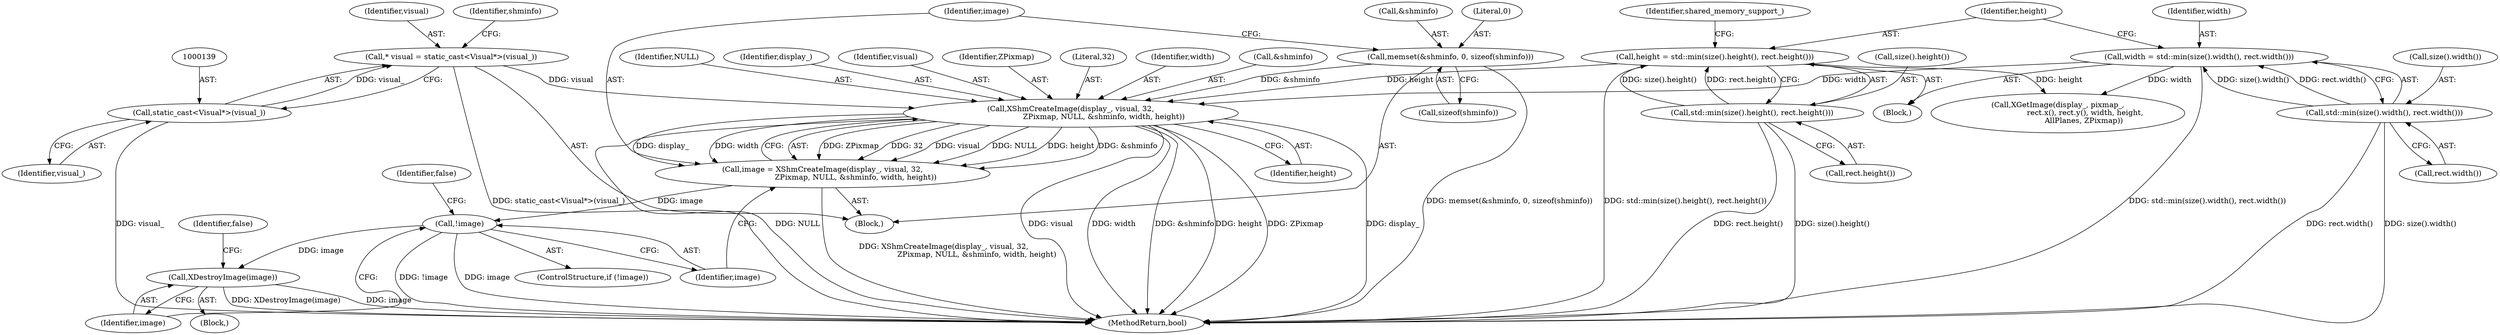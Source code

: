 digraph "0_Chrome_0bd1a6ddb5fb23dfea3e72d60e5e8df4cf5826bc@pointer" {
"1000149" [label="(Call,XShmCreateImage(display_, visual, 32,\n                            ZPixmap, NULL, &shminfo, width, height))"];
"1000136" [label="(Call,* visual = static_cast<Visual*>(visual_))"];
"1000138" [label="(Call,static_cast<Visual*>(visual_))"];
"1000141" [label="(Call,memset(&shminfo, 0, sizeof(shminfo)))"];
"1000117" [label="(Call,width = std::min(size().width(), rect.width()))"];
"1000119" [label="(Call,std::min(size().width(), rect.width()))"];
"1000123" [label="(Call,height = std::min(size().height(), rect.height()))"];
"1000125" [label="(Call,std::min(size().height(), rect.height()))"];
"1000147" [label="(Call,image = XShmCreateImage(display_, visual, 32,\n                            ZPixmap, NULL, &shminfo, width, height))"];
"1000160" [label="(Call,!image)"];
"1000166" [label="(Call,XDestroyImage(image))"];
"1000150" [label="(Identifier,display_)"];
"1000120" [label="(Call,size().width())"];
"1000137" [label="(Identifier,visual)"];
"1000124" [label="(Identifier,height)"];
"1000149" [label="(Call,XShmCreateImage(display_, visual, 32,\n                            ZPixmap, NULL, &shminfo, width, height))"];
"1000141" [label="(Call,memset(&shminfo, 0, sizeof(shminfo)))"];
"1000121" [label="(Call,rect.width())"];
"1000151" [label="(Identifier,visual)"];
"1000126" [label="(Call,size().height())"];
"1000147" [label="(Call,image = XShmCreateImage(display_, visual, 32,\n                            ZPixmap, NULL, &shminfo, width, height))"];
"1000153" [label="(Identifier,ZPixmap)"];
"1000160" [label="(Call,!image)"];
"1000167" [label="(Identifier,image)"];
"1000165" [label="(Block,)"];
"1000164" [label="(Identifier,false)"];
"1000152" [label="(Literal,32)"];
"1000127" [label="(Call,rect.height())"];
"1000118" [label="(Identifier,width)"];
"1000119" [label="(Call,std::min(size().width(), rect.width()))"];
"1000157" [label="(Identifier,width)"];
"1000125" [label="(Call,std::min(size().height(), rect.height()))"];
"1000159" [label="(ControlStructure,if (!image))"];
"1000161" [label="(Identifier,image)"];
"1000143" [label="(Identifier,shminfo)"];
"1000136" [label="(Call,* visual = static_cast<Visual*>(visual_))"];
"1000132" [label="(Identifier,shared_memory_support_)"];
"1000166" [label="(Call,XDestroyImage(image))"];
"1000104" [label="(Block,)"];
"1000378" [label="(MethodReturn,bool)"];
"1000148" [label="(Identifier,image)"];
"1000123" [label="(Call,height = std::min(size().height(), rect.height()))"];
"1000155" [label="(Call,&shminfo)"];
"1000158" [label="(Identifier,height)"];
"1000263" [label="(Call,XGetImage(display_, pixmap_,\n                       rect.x(), rect.y(), width, height,\n                      AllPlanes, ZPixmap))"];
"1000138" [label="(Call,static_cast<Visual*>(visual_))"];
"1000134" [label="(Block,)"];
"1000145" [label="(Call,sizeof(shminfo))"];
"1000154" [label="(Identifier,NULL)"];
"1000140" [label="(Identifier,visual_)"];
"1000169" [label="(Identifier,false)"];
"1000142" [label="(Call,&shminfo)"];
"1000117" [label="(Call,width = std::min(size().width(), rect.width()))"];
"1000144" [label="(Literal,0)"];
"1000149" -> "1000147"  [label="AST: "];
"1000149" -> "1000158"  [label="CFG: "];
"1000150" -> "1000149"  [label="AST: "];
"1000151" -> "1000149"  [label="AST: "];
"1000152" -> "1000149"  [label="AST: "];
"1000153" -> "1000149"  [label="AST: "];
"1000154" -> "1000149"  [label="AST: "];
"1000155" -> "1000149"  [label="AST: "];
"1000157" -> "1000149"  [label="AST: "];
"1000158" -> "1000149"  [label="AST: "];
"1000147" -> "1000149"  [label="CFG: "];
"1000149" -> "1000378"  [label="DDG: NULL"];
"1000149" -> "1000378"  [label="DDG: visual"];
"1000149" -> "1000378"  [label="DDG: width"];
"1000149" -> "1000378"  [label="DDG: &shminfo"];
"1000149" -> "1000378"  [label="DDG: height"];
"1000149" -> "1000378"  [label="DDG: ZPixmap"];
"1000149" -> "1000378"  [label="DDG: display_"];
"1000149" -> "1000147"  [label="DDG: ZPixmap"];
"1000149" -> "1000147"  [label="DDG: 32"];
"1000149" -> "1000147"  [label="DDG: visual"];
"1000149" -> "1000147"  [label="DDG: NULL"];
"1000149" -> "1000147"  [label="DDG: height"];
"1000149" -> "1000147"  [label="DDG: &shminfo"];
"1000149" -> "1000147"  [label="DDG: display_"];
"1000149" -> "1000147"  [label="DDG: width"];
"1000136" -> "1000149"  [label="DDG: visual"];
"1000141" -> "1000149"  [label="DDG: &shminfo"];
"1000117" -> "1000149"  [label="DDG: width"];
"1000123" -> "1000149"  [label="DDG: height"];
"1000136" -> "1000134"  [label="AST: "];
"1000136" -> "1000138"  [label="CFG: "];
"1000137" -> "1000136"  [label="AST: "];
"1000138" -> "1000136"  [label="AST: "];
"1000143" -> "1000136"  [label="CFG: "];
"1000136" -> "1000378"  [label="DDG: static_cast<Visual*>(visual_)"];
"1000138" -> "1000136"  [label="DDG: visual_"];
"1000138" -> "1000140"  [label="CFG: "];
"1000139" -> "1000138"  [label="AST: "];
"1000140" -> "1000138"  [label="AST: "];
"1000138" -> "1000378"  [label="DDG: visual_"];
"1000141" -> "1000134"  [label="AST: "];
"1000141" -> "1000145"  [label="CFG: "];
"1000142" -> "1000141"  [label="AST: "];
"1000144" -> "1000141"  [label="AST: "];
"1000145" -> "1000141"  [label="AST: "];
"1000148" -> "1000141"  [label="CFG: "];
"1000141" -> "1000378"  [label="DDG: memset(&shminfo, 0, sizeof(shminfo))"];
"1000117" -> "1000104"  [label="AST: "];
"1000117" -> "1000119"  [label="CFG: "];
"1000118" -> "1000117"  [label="AST: "];
"1000119" -> "1000117"  [label="AST: "];
"1000124" -> "1000117"  [label="CFG: "];
"1000117" -> "1000378"  [label="DDG: std::min(size().width(), rect.width())"];
"1000119" -> "1000117"  [label="DDG: size().width()"];
"1000119" -> "1000117"  [label="DDG: rect.width()"];
"1000117" -> "1000263"  [label="DDG: width"];
"1000119" -> "1000121"  [label="CFG: "];
"1000120" -> "1000119"  [label="AST: "];
"1000121" -> "1000119"  [label="AST: "];
"1000119" -> "1000378"  [label="DDG: rect.width()"];
"1000119" -> "1000378"  [label="DDG: size().width()"];
"1000123" -> "1000104"  [label="AST: "];
"1000123" -> "1000125"  [label="CFG: "];
"1000124" -> "1000123"  [label="AST: "];
"1000125" -> "1000123"  [label="AST: "];
"1000132" -> "1000123"  [label="CFG: "];
"1000123" -> "1000378"  [label="DDG: std::min(size().height(), rect.height())"];
"1000125" -> "1000123"  [label="DDG: size().height()"];
"1000125" -> "1000123"  [label="DDG: rect.height()"];
"1000123" -> "1000263"  [label="DDG: height"];
"1000125" -> "1000127"  [label="CFG: "];
"1000126" -> "1000125"  [label="AST: "];
"1000127" -> "1000125"  [label="AST: "];
"1000125" -> "1000378"  [label="DDG: size().height()"];
"1000125" -> "1000378"  [label="DDG: rect.height()"];
"1000147" -> "1000134"  [label="AST: "];
"1000148" -> "1000147"  [label="AST: "];
"1000161" -> "1000147"  [label="CFG: "];
"1000147" -> "1000378"  [label="DDG: XShmCreateImage(display_, visual, 32,\n                            ZPixmap, NULL, &shminfo, width, height)"];
"1000147" -> "1000160"  [label="DDG: image"];
"1000160" -> "1000159"  [label="AST: "];
"1000160" -> "1000161"  [label="CFG: "];
"1000161" -> "1000160"  [label="AST: "];
"1000164" -> "1000160"  [label="CFG: "];
"1000167" -> "1000160"  [label="CFG: "];
"1000160" -> "1000378"  [label="DDG: !image"];
"1000160" -> "1000378"  [label="DDG: image"];
"1000160" -> "1000166"  [label="DDG: image"];
"1000166" -> "1000165"  [label="AST: "];
"1000166" -> "1000167"  [label="CFG: "];
"1000167" -> "1000166"  [label="AST: "];
"1000169" -> "1000166"  [label="CFG: "];
"1000166" -> "1000378"  [label="DDG: XDestroyImage(image)"];
"1000166" -> "1000378"  [label="DDG: image"];
}
